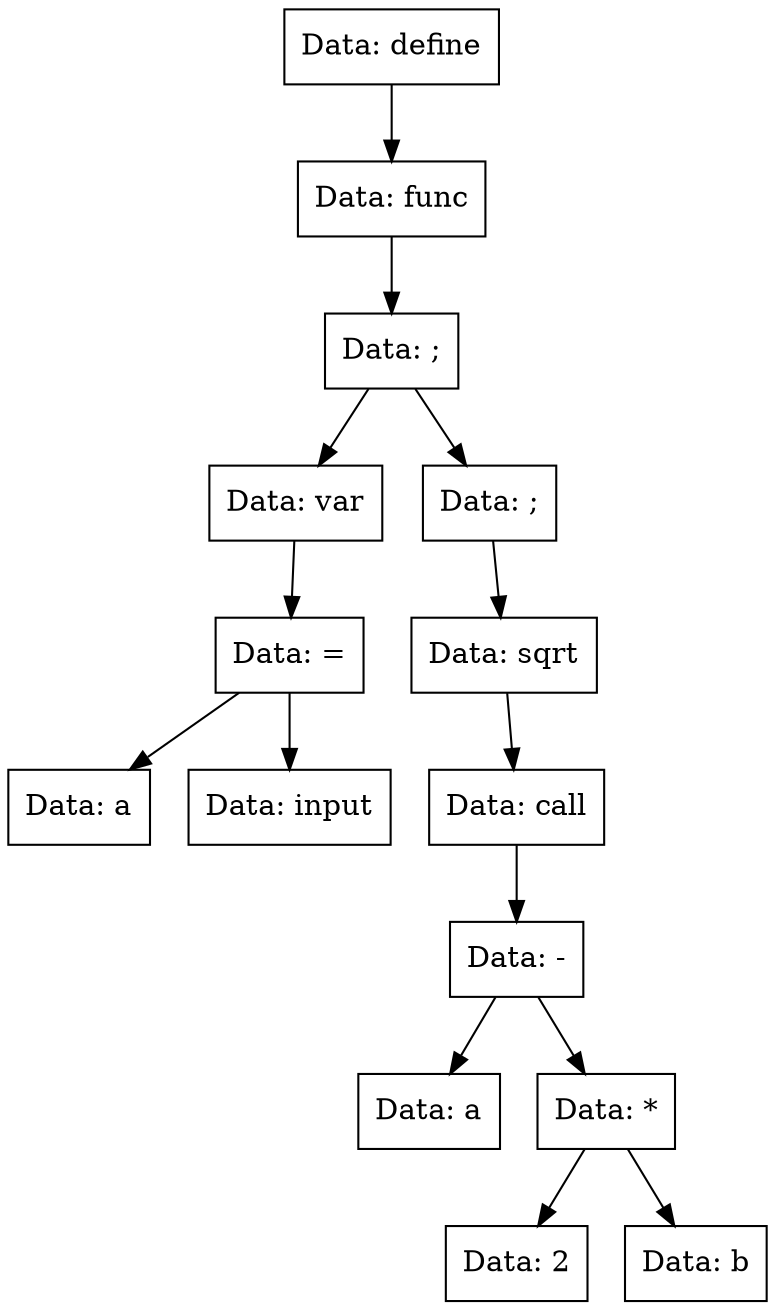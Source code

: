 digraph func{
Node0x556e352294c0[shape="record", label="Data: define"];
Node0x556e35229470[shape="record", label="Data: func"];
Node0x556e352293d0[shape="record", label="Data: ;"];
Node0x556e35229150[shape="record", label="Data: var"];
Node0x556e352291a0[shape="record", label="Data: ="];
Node0x556e35229240[shape="record", label="Data: a"];
Node0x556e352291a0->Node0x556e35229240;
Node0x556e352291f0[shape="record", label="Data: input"];
Node0x556e352291a0->Node0x556e352291f0;
Node0x556e35229150->Node0x556e352291a0;
Node0x556e352293d0->Node0x556e35229150;
Node0x556e35229060[shape="record", label="Data: ;"];
Node0x556e35229420[shape="record", label="Data: sqrt"];
Node0x556e35229380[shape="record", label="Data: call"];
Node0x556e35229330[shape="record", label="Data: -"];
Node0x556e352292e0[shape="record", label="Data: a"];
Node0x556e35229330->Node0x556e352292e0;
Node0x556e35229290[shape="record", label="Data: *"];
Node0x556e35229100[shape="record", label="Data: 2"];
Node0x556e35229290->Node0x556e35229100;
Node0x556e352290b0[shape="record", label="Data: b"];
Node0x556e35229290->Node0x556e352290b0;
Node0x556e35229330->Node0x556e35229290;
Node0x556e35229380->Node0x556e35229330;
Node0x556e35229420->Node0x556e35229380;
Node0x556e35229060->Node0x556e35229420;
Node0x556e352293d0->Node0x556e35229060;
Node0x556e35229470->Node0x556e352293d0;
Node0x556e352294c0->Node0x556e35229470;
}